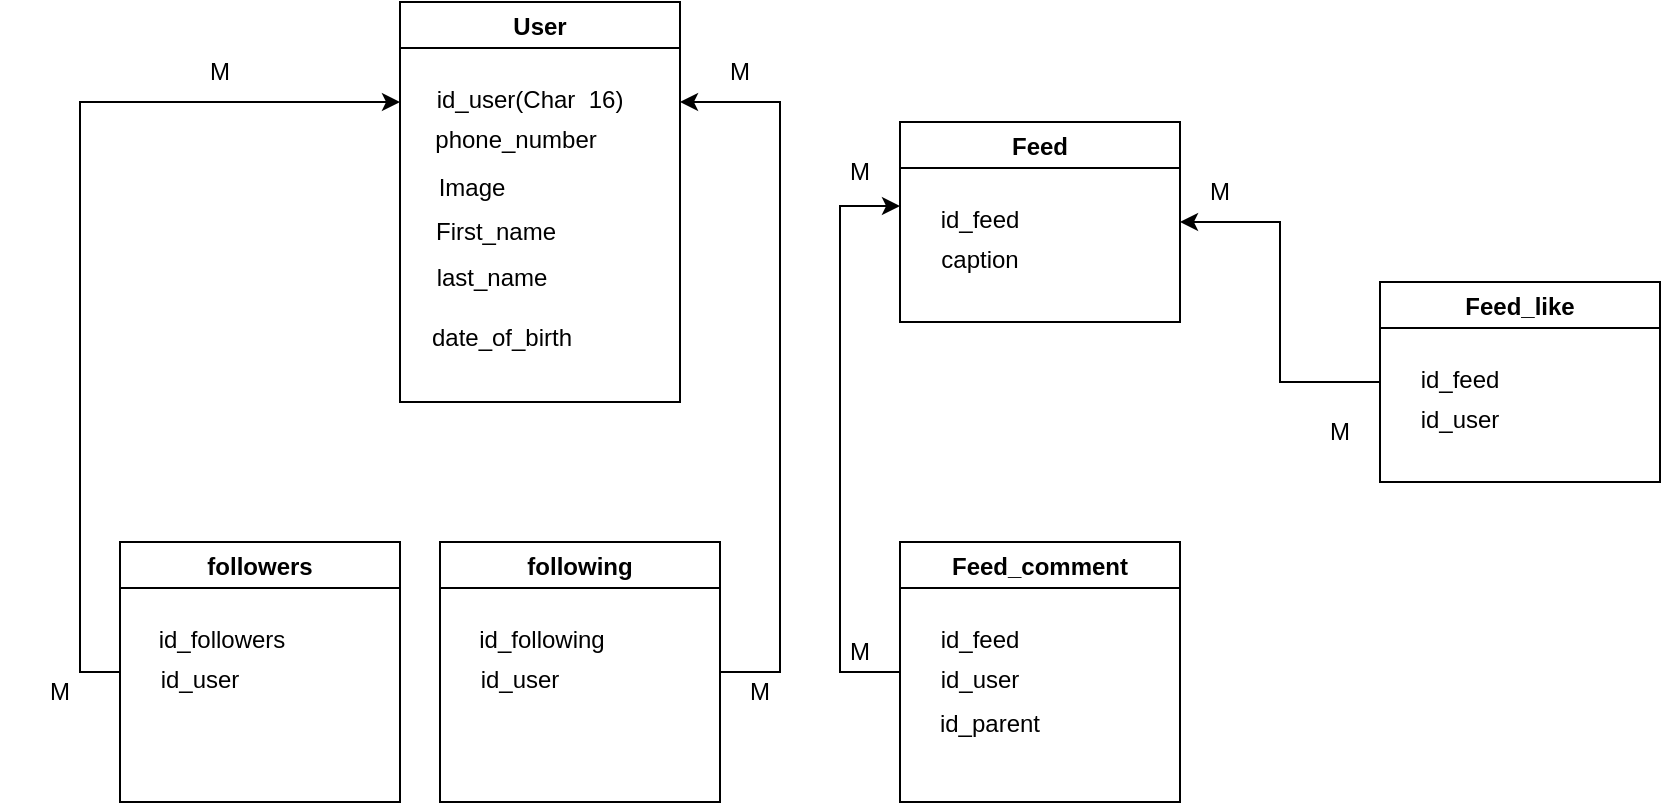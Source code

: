 <mxfile version="20.8.3" type="device" pages="2"><diagram id="wY3ambuY9k1ZrXuFccKR" name="Page-1"><mxGraphModel dx="1650" dy="388" grid="1" gridSize="10" guides="1" tooltips="1" connect="1" arrows="1" fold="1" page="1" pageScale="1" pageWidth="850" pageHeight="1100" math="0" shadow="0"><root><mxCell id="0"/><mxCell id="1" parent="0"/><mxCell id="ETIod2huaI09biCy7cMY-6" value="User" style="swimlane;" vertex="1" parent="1"><mxGeometry x="130" y="60" width="140" height="200" as="geometry"/></mxCell><mxCell id="ETIod2huaI09biCy7cMY-7" value="id_user(Char&amp;nbsp; 16)" style="text;html=1;strokeColor=none;fillColor=none;align=center;verticalAlign=middle;whiteSpace=wrap;rounded=0;" vertex="1" parent="ETIod2huaI09biCy7cMY-6"><mxGeometry x="10" y="34" width="110" height="30" as="geometry"/></mxCell><mxCell id="ETIod2huaI09biCy7cMY-10" value="phone_number" style="text;html=1;strokeColor=none;fillColor=none;align=center;verticalAlign=middle;whiteSpace=wrap;rounded=0;" vertex="1" parent="ETIod2huaI09biCy7cMY-6"><mxGeometry x="28" y="54" width="60" height="30" as="geometry"/></mxCell><mxCell id="ETIod2huaI09biCy7cMY-11" value="Image" style="text;html=1;strokeColor=none;fillColor=none;align=center;verticalAlign=middle;whiteSpace=wrap;rounded=0;" vertex="1" parent="ETIod2huaI09biCy7cMY-6"><mxGeometry x="6" y="78" width="60" height="30" as="geometry"/></mxCell><mxCell id="ETIod2huaI09biCy7cMY-12" value="First_name" style="text;html=1;strokeColor=none;fillColor=none;align=center;verticalAlign=middle;whiteSpace=wrap;rounded=0;" vertex="1" parent="ETIod2huaI09biCy7cMY-6"><mxGeometry x="18" y="100" width="60" height="30" as="geometry"/></mxCell><mxCell id="ETIod2huaI09biCy7cMY-13" value="last_name" style="text;html=1;strokeColor=none;fillColor=none;align=center;verticalAlign=middle;whiteSpace=wrap;rounded=0;" vertex="1" parent="ETIod2huaI09biCy7cMY-6"><mxGeometry x="16" y="123" width="60" height="30" as="geometry"/></mxCell><mxCell id="ETIod2huaI09biCy7cMY-14" value="date_of_birth" style="text;html=1;strokeColor=none;fillColor=none;align=center;verticalAlign=middle;whiteSpace=wrap;rounded=0;" vertex="1" parent="ETIod2huaI09biCy7cMY-6"><mxGeometry x="21" y="153" width="60" height="30" as="geometry"/></mxCell><mxCell id="ETIod2huaI09biCy7cMY-15" value="Feed" style="swimlane;" vertex="1" parent="1"><mxGeometry x="380" y="120" width="140" height="100" as="geometry"/></mxCell><mxCell id="ETIod2huaI09biCy7cMY-16" value="id_feed" style="text;html=1;strokeColor=none;fillColor=none;align=center;verticalAlign=middle;whiteSpace=wrap;rounded=0;" vertex="1" parent="ETIod2huaI09biCy7cMY-15"><mxGeometry x="10" y="34" width="60" height="30" as="geometry"/></mxCell><mxCell id="ETIod2huaI09biCy7cMY-17" value="caption" style="text;html=1;strokeColor=none;fillColor=none;align=center;verticalAlign=middle;whiteSpace=wrap;rounded=0;" vertex="1" parent="ETIod2huaI09biCy7cMY-15"><mxGeometry x="10" y="54" width="60" height="30" as="geometry"/></mxCell><mxCell id="ETIod2huaI09biCy7cMY-43" style="edgeStyle=orthogonalEdgeStyle;rounded=0;orthogonalLoop=1;jettySize=auto;html=1;entryX=1;entryY=0.5;entryDx=0;entryDy=0;" edge="1" parent="1" source="ETIod2huaI09biCy7cMY-23" target="ETIod2huaI09biCy7cMY-15"><mxGeometry relative="1" as="geometry"/></mxCell><mxCell id="ETIod2huaI09biCy7cMY-23" value="Feed_like" style="swimlane;" vertex="1" parent="1"><mxGeometry x="620" y="200" width="140" height="100" as="geometry"/></mxCell><mxCell id="ETIod2huaI09biCy7cMY-24" value="id_feed" style="text;html=1;strokeColor=none;fillColor=none;align=center;verticalAlign=middle;whiteSpace=wrap;rounded=0;" vertex="1" parent="ETIod2huaI09biCy7cMY-23"><mxGeometry x="10" y="34" width="60" height="30" as="geometry"/></mxCell><mxCell id="ETIod2huaI09biCy7cMY-25" value="id_user" style="text;html=1;strokeColor=none;fillColor=none;align=center;verticalAlign=middle;whiteSpace=wrap;rounded=0;" vertex="1" parent="ETIod2huaI09biCy7cMY-23"><mxGeometry x="10" y="54" width="60" height="30" as="geometry"/></mxCell><mxCell id="ETIod2huaI09biCy7cMY-44" style="edgeStyle=orthogonalEdgeStyle;rounded=0;orthogonalLoop=1;jettySize=auto;html=1;exitX=0;exitY=0.5;exitDx=0;exitDy=0;" edge="1" parent="1" source="ETIod2huaI09biCy7cMY-26"><mxGeometry relative="1" as="geometry"><mxPoint x="380" y="162" as="targetPoint"/><Array as="points"><mxPoint x="350" y="395"/><mxPoint x="350" y="162"/></Array></mxGeometry></mxCell><mxCell id="ETIod2huaI09biCy7cMY-26" value="Feed_comment" style="swimlane;" vertex="1" parent="1"><mxGeometry x="380" y="330" width="140" height="130" as="geometry"/></mxCell><mxCell id="ETIod2huaI09biCy7cMY-27" value="id_feed" style="text;html=1;strokeColor=none;fillColor=none;align=center;verticalAlign=middle;whiteSpace=wrap;rounded=0;" vertex="1" parent="ETIod2huaI09biCy7cMY-26"><mxGeometry x="10" y="34" width="60" height="30" as="geometry"/></mxCell><mxCell id="ETIod2huaI09biCy7cMY-28" value="id_user" style="text;html=1;strokeColor=none;fillColor=none;align=center;verticalAlign=middle;whiteSpace=wrap;rounded=0;" vertex="1" parent="ETIod2huaI09biCy7cMY-26"><mxGeometry x="10" y="54" width="60" height="30" as="geometry"/></mxCell><mxCell id="ETIod2huaI09biCy7cMY-35" value="id_parent" style="text;html=1;strokeColor=none;fillColor=none;align=center;verticalAlign=middle;whiteSpace=wrap;rounded=0;" vertex="1" parent="ETIod2huaI09biCy7cMY-26"><mxGeometry x="15" y="76" width="60" height="30" as="geometry"/></mxCell><mxCell id="ETIod2huaI09biCy7cMY-47" style="edgeStyle=orthogonalEdgeStyle;rounded=0;orthogonalLoop=1;jettySize=auto;html=1;entryX=1;entryY=0.25;entryDx=0;entryDy=0;exitX=1;exitY=0.5;exitDx=0;exitDy=0;" edge="1" parent="1" source="ETIod2huaI09biCy7cMY-36" target="ETIod2huaI09biCy7cMY-6"><mxGeometry relative="1" as="geometry"><Array as="points"><mxPoint x="320" y="395"/><mxPoint x="320" y="110"/></Array></mxGeometry></mxCell><mxCell id="ETIod2huaI09biCy7cMY-36" value="following" style="swimlane;" vertex="1" parent="1"><mxGeometry x="150" y="330" width="140" height="130" as="geometry"/></mxCell><mxCell id="ETIod2huaI09biCy7cMY-37" value="id_following" style="text;html=1;strokeColor=none;fillColor=none;align=center;verticalAlign=middle;whiteSpace=wrap;rounded=0;" vertex="1" parent="ETIod2huaI09biCy7cMY-36"><mxGeometry x="21" y="34" width="60" height="30" as="geometry"/></mxCell><mxCell id="ETIod2huaI09biCy7cMY-38" value="id_user" style="text;html=1;strokeColor=none;fillColor=none;align=center;verticalAlign=middle;whiteSpace=wrap;rounded=0;" vertex="1" parent="ETIod2huaI09biCy7cMY-36"><mxGeometry x="10" y="54" width="60" height="30" as="geometry"/></mxCell><mxCell id="ETIod2huaI09biCy7cMY-45" style="edgeStyle=orthogonalEdgeStyle;rounded=0;orthogonalLoop=1;jettySize=auto;html=1;exitX=0;exitY=0.5;exitDx=0;exitDy=0;entryX=0;entryY=0.25;entryDx=0;entryDy=0;" edge="1" parent="1" source="ETIod2huaI09biCy7cMY-40" target="ETIod2huaI09biCy7cMY-6"><mxGeometry relative="1" as="geometry"/></mxCell><mxCell id="ETIod2huaI09biCy7cMY-40" value="followers" style="swimlane;" vertex="1" parent="1"><mxGeometry x="-10" y="330" width="140" height="130" as="geometry"/></mxCell><mxCell id="ETIod2huaI09biCy7cMY-41" value="id_followers" style="text;html=1;strokeColor=none;fillColor=none;align=center;verticalAlign=middle;whiteSpace=wrap;rounded=0;" vertex="1" parent="ETIod2huaI09biCy7cMY-40"><mxGeometry x="21" y="34" width="60" height="30" as="geometry"/></mxCell><mxCell id="ETIod2huaI09biCy7cMY-42" value="id_user" style="text;html=1;strokeColor=none;fillColor=none;align=center;verticalAlign=middle;whiteSpace=wrap;rounded=0;" vertex="1" parent="ETIod2huaI09biCy7cMY-40"><mxGeometry x="10" y="54" width="60" height="30" as="geometry"/></mxCell><mxCell id="ETIod2huaI09biCy7cMY-48" value="M" style="text;html=1;strokeColor=none;fillColor=none;align=center;verticalAlign=middle;whiteSpace=wrap;rounded=0;" vertex="1" parent="1"><mxGeometry x="280" y="390" width="60" height="30" as="geometry"/></mxCell><mxCell id="ETIod2huaI09biCy7cMY-49" value="M" style="text;html=1;strokeColor=none;fillColor=none;align=center;verticalAlign=middle;whiteSpace=wrap;rounded=0;" vertex="1" parent="1"><mxGeometry x="270" y="80" width="60" height="30" as="geometry"/></mxCell><mxCell id="ETIod2huaI09biCy7cMY-50" value="M" style="text;html=1;strokeColor=none;fillColor=none;align=center;verticalAlign=middle;whiteSpace=wrap;rounded=0;" vertex="1" parent="1"><mxGeometry x="-70" y="390" width="60" height="30" as="geometry"/></mxCell><mxCell id="ETIod2huaI09biCy7cMY-51" value="M" style="text;html=1;strokeColor=none;fillColor=none;align=center;verticalAlign=middle;whiteSpace=wrap;rounded=0;" vertex="1" parent="1"><mxGeometry x="10" y="80" width="60" height="30" as="geometry"/></mxCell><mxCell id="ETIod2huaI09biCy7cMY-52" value="M" style="text;html=1;strokeColor=none;fillColor=none;align=center;verticalAlign=middle;whiteSpace=wrap;rounded=0;" vertex="1" parent="1"><mxGeometry x="330" y="370" width="60" height="30" as="geometry"/></mxCell><mxCell id="ETIod2huaI09biCy7cMY-53" value="M" style="text;html=1;strokeColor=none;fillColor=none;align=center;verticalAlign=middle;whiteSpace=wrap;rounded=0;" vertex="1" parent="1"><mxGeometry x="330" y="130" width="60" height="30" as="geometry"/></mxCell><mxCell id="ETIod2huaI09biCy7cMY-54" value="M" style="text;html=1;strokeColor=none;fillColor=none;align=center;verticalAlign=middle;whiteSpace=wrap;rounded=0;" vertex="1" parent="1"><mxGeometry x="510" y="140" width="60" height="30" as="geometry"/></mxCell><mxCell id="ETIod2huaI09biCy7cMY-55" value="M" style="text;html=1;strokeColor=none;fillColor=none;align=center;verticalAlign=middle;whiteSpace=wrap;rounded=0;" vertex="1" parent="1"><mxGeometry x="570" y="260" width="60" height="30" as="geometry"/></mxCell></root></mxGraphModel></diagram><diagram id="PmTgONJ847Iu-ExJ_vg2" name="Page-2"><mxGraphModel dx="1776" dy="449" grid="1" gridSize="10" guides="1" tooltips="1" connect="1" arrows="1" fold="1" page="1" pageScale="1" pageWidth="850" pageHeight="1100" math="0" shadow="0"><root><mxCell id="0"/><mxCell id="1" parent="0"/><mxCell id="cyVU9-x1LzTypsdFvu0r-1" value="User" style="swimlane;" vertex="1" parent="1"><mxGeometry x="-190" y="140" width="260" height="210" as="geometry"/></mxCell><mxCell id="cyVU9-x1LzTypsdFvu0r-2" value="id_user" style="text;html=1;strokeColor=none;fillColor=none;align=center;verticalAlign=middle;whiteSpace=wrap;rounded=0;" vertex="1" parent="cyVU9-x1LzTypsdFvu0r-1"><mxGeometry y="30" width="70" height="30" as="geometry"/></mxCell><mxCell id="cyVU9-x1LzTypsdFvu0r-3" value="phone_number" style="text;html=1;strokeColor=none;fillColor=none;align=center;verticalAlign=middle;whiteSpace=wrap;rounded=0;" vertex="1" parent="cyVU9-x1LzTypsdFvu0r-1"><mxGeometry x="28" y="54" width="60" height="30" as="geometry"/></mxCell><mxCell id="cyVU9-x1LzTypsdFvu0r-5" value="First_name" style="text;html=1;strokeColor=none;fillColor=none;align=center;verticalAlign=middle;whiteSpace=wrap;rounded=0;" vertex="1" parent="cyVU9-x1LzTypsdFvu0r-1"><mxGeometry x="18" y="76" width="60" height="30" as="geometry"/></mxCell><mxCell id="cyVU9-x1LzTypsdFvu0r-6" value="last_name" style="text;html=1;strokeColor=none;fillColor=none;align=center;verticalAlign=middle;whiteSpace=wrap;rounded=0;" vertex="1" parent="cyVU9-x1LzTypsdFvu0r-1"><mxGeometry x="16" y="102" width="60" height="30" as="geometry"/></mxCell><mxCell id="cyVU9-x1LzTypsdFvu0r-7" value="date_of_birth" style="text;html=1;strokeColor=none;fillColor=none;align=center;verticalAlign=middle;whiteSpace=wrap;rounded=0;" vertex="1" parent="cyVU9-x1LzTypsdFvu0r-1"><mxGeometry x="23" y="127" width="60" height="30" as="geometry"/></mxCell><mxCell id="cyVU9-x1LzTypsdFvu0r-8" value="Char(36)" style="text;html=1;strokeColor=none;fillColor=none;align=center;verticalAlign=middle;whiteSpace=wrap;rounded=0;" vertex="1" parent="cyVU9-x1LzTypsdFvu0r-1"><mxGeometry x="140" y="36" width="50" height="20" as="geometry"/></mxCell><mxCell id="cyVU9-x1LzTypsdFvu0r-9" value="Varchar(255)" style="text;html=1;strokeColor=none;fillColor=none;align=center;verticalAlign=middle;whiteSpace=wrap;rounded=0;" vertex="1" parent="cyVU9-x1LzTypsdFvu0r-1"><mxGeometry x="150" y="57" width="50" height="20" as="geometry"/></mxCell><mxCell id="cyVU9-x1LzTypsdFvu0r-10" value="Varchar(255)" style="text;html=1;strokeColor=none;fillColor=none;align=center;verticalAlign=middle;whiteSpace=wrap;rounded=0;" vertex="1" parent="cyVU9-x1LzTypsdFvu0r-1"><mxGeometry x="150" y="78" width="50" height="20" as="geometry"/></mxCell><mxCell id="cyVU9-x1LzTypsdFvu0r-11" value="Varchar(255)" style="text;html=1;strokeColor=none;fillColor=none;align=center;verticalAlign=middle;whiteSpace=wrap;rounded=0;" vertex="1" parent="cyVU9-x1LzTypsdFvu0r-1"><mxGeometry x="150" y="104" width="50" height="20" as="geometry"/></mxCell><mxCell id="cyVU9-x1LzTypsdFvu0r-12" value="Varchar(255)" style="text;html=1;strokeColor=none;fillColor=none;align=center;verticalAlign=middle;whiteSpace=wrap;rounded=0;" vertex="1" parent="cyVU9-x1LzTypsdFvu0r-1"><mxGeometry x="150" y="130" width="50" height="20" as="geometry"/></mxCell><mxCell id="cyVU9-x1LzTypsdFvu0r-24" value="email" style="text;html=1;strokeColor=none;fillColor=none;align=center;verticalAlign=middle;whiteSpace=wrap;rounded=0;" vertex="1" parent="cyVU9-x1LzTypsdFvu0r-1"><mxGeometry x="5" y="148" width="60" height="30" as="geometry"/></mxCell><mxCell id="cyVU9-x1LzTypsdFvu0r-25" value="Varchar(255)" style="text;html=1;strokeColor=none;fillColor=none;align=center;verticalAlign=middle;whiteSpace=wrap;rounded=0;" vertex="1" parent="cyVU9-x1LzTypsdFvu0r-1"><mxGeometry x="150" y="153" width="50" height="20" as="geometry"/></mxCell><mxCell id="cyVU9-x1LzTypsdFvu0r-26" value="username" style="text;html=1;strokeColor=none;fillColor=none;align=center;verticalAlign=middle;whiteSpace=wrap;rounded=0;" vertex="1" parent="cyVU9-x1LzTypsdFvu0r-1"><mxGeometry x="17" y="167" width="60" height="30" as="geometry"/></mxCell><mxCell id="cyVU9-x1LzTypsdFvu0r-27" value="Varchar(255)" style="text;html=1;strokeColor=none;fillColor=none;align=center;verticalAlign=middle;whiteSpace=wrap;rounded=0;" vertex="1" parent="cyVU9-x1LzTypsdFvu0r-1"><mxGeometry x="151" y="175" width="50" height="20" as="geometry"/></mxCell><mxCell id="ifVgXKc3hXdPlk1Yto6e-1" value="Feed" style="swimlane;" vertex="1" parent="1"><mxGeometry x="350" y="150" width="160" height="140" as="geometry"/></mxCell><mxCell id="ifVgXKc3hXdPlk1Yto6e-2" value="id" style="text;html=1;strokeColor=none;fillColor=none;align=center;verticalAlign=middle;whiteSpace=wrap;rounded=0;" vertex="1" parent="ifVgXKc3hXdPlk1Yto6e-1"><mxGeometry y="35" width="60" height="30" as="geometry"/></mxCell><mxCell id="ifVgXKc3hXdPlk1Yto6e-3" value="caption" style="text;html=1;strokeColor=none;fillColor=none;align=center;verticalAlign=middle;whiteSpace=wrap;rounded=0;" vertex="1" parent="ifVgXKc3hXdPlk1Yto6e-1"><mxGeometry x="10" y="54" width="60" height="30" as="geometry"/></mxCell><mxCell id="ifVgXKc3hXdPlk1Yto6e-7" value="created_at" style="text;html=1;strokeColor=none;fillColor=none;align=center;verticalAlign=middle;whiteSpace=wrap;rounded=0;" vertex="1" parent="ifVgXKc3hXdPlk1Yto6e-1"><mxGeometry x="20" y="73" width="60" height="30" as="geometry"/></mxCell><mxCell id="ifVgXKc3hXdPlk1Yto6e-8" value="updated_at" style="text;html=1;strokeColor=none;fillColor=none;align=center;verticalAlign=middle;whiteSpace=wrap;rounded=0;" vertex="1" parent="ifVgXKc3hXdPlk1Yto6e-1"><mxGeometry x="20" y="95" width="60" height="30" as="geometry"/></mxCell><mxCell id="ifVgXKc3hXdPlk1Yto6e-9" value="char(36)" style="text;html=1;strokeColor=none;fillColor=none;align=center;verticalAlign=middle;whiteSpace=wrap;rounded=0;" vertex="1" parent="ifVgXKc3hXdPlk1Yto6e-1"><mxGeometry x="90" y="35" width="60" height="30" as="geometry"/></mxCell><mxCell id="ifVgXKc3hXdPlk1Yto6e-10" value="Text" style="text;html=1;strokeColor=none;fillColor=none;align=center;verticalAlign=middle;whiteSpace=wrap;rounded=0;" vertex="1" parent="ifVgXKc3hXdPlk1Yto6e-1"><mxGeometry x="87" y="54" width="60" height="30" as="geometry"/></mxCell><mxCell id="ifVgXKc3hXdPlk1Yto6e-11" value="timestamp" style="text;html=1;strokeColor=none;fillColor=none;align=center;verticalAlign=middle;whiteSpace=wrap;rounded=0;" vertex="1" parent="ifVgXKc3hXdPlk1Yto6e-1"><mxGeometry x="90" y="73" width="60" height="30" as="geometry"/></mxCell><mxCell id="ifVgXKc3hXdPlk1Yto6e-12" value="timestamp" style="text;html=1;strokeColor=none;fillColor=none;align=center;verticalAlign=middle;whiteSpace=wrap;rounded=0;" vertex="1" parent="ifVgXKc3hXdPlk1Yto6e-1"><mxGeometry x="90" y="95" width="60" height="30" as="geometry"/></mxCell><mxCell id="ifVgXKc3hXdPlk1Yto6e-79" style="edgeStyle=orthogonalEdgeStyle;rounded=0;orthogonalLoop=1;jettySize=auto;html=1;exitX=1;exitY=0.25;exitDx=0;exitDy=0;entryX=1;entryY=0.25;entryDx=0;entryDy=0;" edge="1" parent="1" source="ifVgXKc3hXdPlk1Yto6e-13" target="ifVgXKc3hXdPlk1Yto6e-1"><mxGeometry relative="1" as="geometry"/></mxCell><mxCell id="ifVgXKc3hXdPlk1Yto6e-13" value="Feed_comment" style="swimlane;" vertex="1" parent="1"><mxGeometry x="600" y="410" width="160" height="190" as="geometry"/></mxCell><mxCell id="ifVgXKc3hXdPlk1Yto6e-14" value="id" style="text;html=1;strokeColor=none;fillColor=none;align=center;verticalAlign=middle;whiteSpace=wrap;rounded=0;" vertex="1" parent="ifVgXKc3hXdPlk1Yto6e-13"><mxGeometry x="-3" y="35" width="60" height="30" as="geometry"/></mxCell><mxCell id="ifVgXKc3hXdPlk1Yto6e-15" value="comment" style="text;html=1;strokeColor=none;fillColor=none;align=center;verticalAlign=middle;whiteSpace=wrap;rounded=0;" vertex="1" parent="ifVgXKc3hXdPlk1Yto6e-13"><mxGeometry x="16" y="92" width="60" height="30" as="geometry"/></mxCell><mxCell id="ifVgXKc3hXdPlk1Yto6e-16" value="created_at" style="text;html=1;strokeColor=none;fillColor=none;align=center;verticalAlign=middle;whiteSpace=wrap;rounded=0;" vertex="1" parent="ifVgXKc3hXdPlk1Yto6e-13"><mxGeometry x="20" y="111" width="60" height="30" as="geometry"/></mxCell><mxCell id="ifVgXKc3hXdPlk1Yto6e-17" value="updated_at" style="text;html=1;strokeColor=none;fillColor=none;align=center;verticalAlign=middle;whiteSpace=wrap;rounded=0;" vertex="1" parent="ifVgXKc3hXdPlk1Yto6e-13"><mxGeometry x="20" y="133" width="60" height="30" as="geometry"/></mxCell><mxCell id="ifVgXKc3hXdPlk1Yto6e-18" value="char(36)" style="text;html=1;strokeColor=none;fillColor=none;align=center;verticalAlign=middle;whiteSpace=wrap;rounded=0;" vertex="1" parent="ifVgXKc3hXdPlk1Yto6e-13"><mxGeometry x="90" y="35" width="60" height="30" as="geometry"/></mxCell><mxCell id="ifVgXKc3hXdPlk1Yto6e-19" value="Text" style="text;html=1;strokeColor=none;fillColor=none;align=center;verticalAlign=middle;whiteSpace=wrap;rounded=0;" vertex="1" parent="ifVgXKc3hXdPlk1Yto6e-13"><mxGeometry x="87" y="92" width="60" height="30" as="geometry"/></mxCell><mxCell id="ifVgXKc3hXdPlk1Yto6e-20" value="timestamp" style="text;html=1;strokeColor=none;fillColor=none;align=center;verticalAlign=middle;whiteSpace=wrap;rounded=0;" vertex="1" parent="ifVgXKc3hXdPlk1Yto6e-13"><mxGeometry x="90" y="111" width="60" height="30" as="geometry"/></mxCell><mxCell id="ifVgXKc3hXdPlk1Yto6e-21" value="timestamp" style="text;html=1;strokeColor=none;fillColor=none;align=center;verticalAlign=middle;whiteSpace=wrap;rounded=0;" vertex="1" parent="ifVgXKc3hXdPlk1Yto6e-13"><mxGeometry x="90" y="133" width="60" height="30" as="geometry"/></mxCell><mxCell id="ifVgXKc3hXdPlk1Yto6e-22" value="id_feed" style="text;html=1;strokeColor=none;fillColor=none;align=center;verticalAlign=middle;whiteSpace=wrap;rounded=0;" vertex="1" parent="ifVgXKc3hXdPlk1Yto6e-13"><mxGeometry x="11" y="51" width="60" height="30" as="geometry"/></mxCell><mxCell id="ifVgXKc3hXdPlk1Yto6e-24" value="id_parent" style="text;html=1;strokeColor=none;fillColor=none;align=center;verticalAlign=middle;whiteSpace=wrap;rounded=0;" vertex="1" parent="ifVgXKc3hXdPlk1Yto6e-13"><mxGeometry x="16" y="70" width="60" height="30" as="geometry"/></mxCell><mxCell id="ifVgXKc3hXdPlk1Yto6e-25" value="Varchar(255)" style="text;html=1;strokeColor=none;fillColor=none;align=center;verticalAlign=middle;whiteSpace=wrap;rounded=0;" vertex="1" parent="ifVgXKc3hXdPlk1Yto6e-13"><mxGeometry x="87" y="51" width="60" height="30" as="geometry"/></mxCell><mxCell id="ifVgXKc3hXdPlk1Yto6e-26" value="Varchar(255)" style="text;html=1;strokeColor=none;fillColor=none;align=center;verticalAlign=middle;whiteSpace=wrap;rounded=0;" vertex="1" parent="ifVgXKc3hXdPlk1Yto6e-13"><mxGeometry x="87" y="70" width="60" height="30" as="geometry"/></mxCell><mxCell id="ifVgXKc3hXdPlk1Yto6e-77" style="edgeStyle=orthogonalEdgeStyle;rounded=0;orthogonalLoop=1;jettySize=auto;html=1;exitX=1;exitY=0.5;exitDx=0;exitDy=0;" edge="1" parent="1" source="ifVgXKc3hXdPlk1Yto6e-27"><mxGeometry relative="1" as="geometry"><mxPoint x="510" y="200" as="targetPoint"/><Array as="points"><mxPoint x="530" y="420"/><mxPoint x="560" y="420"/><mxPoint x="560" y="200"/></Array></mxGeometry></mxCell><mxCell id="ifVgXKc3hXdPlk1Yto6e-27" value="Feed_like" style="swimlane;" vertex="1" parent="1"><mxGeometry x="370" y="370" width="160" height="160" as="geometry"/></mxCell><mxCell id="ifVgXKc3hXdPlk1Yto6e-28" value="id" style="text;html=1;strokeColor=none;fillColor=none;align=center;verticalAlign=middle;whiteSpace=wrap;rounded=0;" vertex="1" parent="ifVgXKc3hXdPlk1Yto6e-27"><mxGeometry x="-3" y="35" width="60" height="30" as="geometry"/></mxCell><mxCell id="ifVgXKc3hXdPlk1Yto6e-30" value="created_at" style="text;html=1;strokeColor=none;fillColor=none;align=center;verticalAlign=middle;whiteSpace=wrap;rounded=0;" vertex="1" parent="ifVgXKc3hXdPlk1Yto6e-27"><mxGeometry x="20" y="91" width="60" height="30" as="geometry"/></mxCell><mxCell id="ifVgXKc3hXdPlk1Yto6e-31" value="updated_at" style="text;html=1;strokeColor=none;fillColor=none;align=center;verticalAlign=middle;whiteSpace=wrap;rounded=0;" vertex="1" parent="ifVgXKc3hXdPlk1Yto6e-27"><mxGeometry x="20" y="113" width="60" height="30" as="geometry"/></mxCell><mxCell id="ifVgXKc3hXdPlk1Yto6e-32" value="char(36)" style="text;html=1;strokeColor=none;fillColor=none;align=center;verticalAlign=middle;whiteSpace=wrap;rounded=0;" vertex="1" parent="ifVgXKc3hXdPlk1Yto6e-27"><mxGeometry x="90" y="35" width="60" height="30" as="geometry"/></mxCell><mxCell id="ifVgXKc3hXdPlk1Yto6e-34" value="timestamp" style="text;html=1;strokeColor=none;fillColor=none;align=center;verticalAlign=middle;whiteSpace=wrap;rounded=0;" vertex="1" parent="ifVgXKc3hXdPlk1Yto6e-27"><mxGeometry x="90" y="91" width="60" height="30" as="geometry"/></mxCell><mxCell id="ifVgXKc3hXdPlk1Yto6e-35" value="timestamp" style="text;html=1;strokeColor=none;fillColor=none;align=center;verticalAlign=middle;whiteSpace=wrap;rounded=0;" vertex="1" parent="ifVgXKc3hXdPlk1Yto6e-27"><mxGeometry x="90" y="113" width="60" height="30" as="geometry"/></mxCell><mxCell id="ifVgXKc3hXdPlk1Yto6e-36" value="id_feed" style="text;html=1;strokeColor=none;fillColor=none;align=center;verticalAlign=middle;whiteSpace=wrap;rounded=0;" vertex="1" parent="ifVgXKc3hXdPlk1Yto6e-27"><mxGeometry x="11" y="51" width="60" height="30" as="geometry"/></mxCell><mxCell id="ifVgXKc3hXdPlk1Yto6e-37" value="id_user" style="text;html=1;strokeColor=none;fillColor=none;align=center;verticalAlign=middle;whiteSpace=wrap;rounded=0;" vertex="1" parent="ifVgXKc3hXdPlk1Yto6e-27"><mxGeometry x="10" y="70" width="60" height="30" as="geometry"/></mxCell><mxCell id="ifVgXKc3hXdPlk1Yto6e-38" value="Varchar(255)" style="text;html=1;strokeColor=none;fillColor=none;align=center;verticalAlign=middle;whiteSpace=wrap;rounded=0;" vertex="1" parent="ifVgXKc3hXdPlk1Yto6e-27"><mxGeometry x="87" y="51" width="60" height="30" as="geometry"/></mxCell><mxCell id="ifVgXKc3hXdPlk1Yto6e-39" value="Varchar(255)" style="text;html=1;strokeColor=none;fillColor=none;align=center;verticalAlign=middle;whiteSpace=wrap;rounded=0;" vertex="1" parent="ifVgXKc3hXdPlk1Yto6e-27"><mxGeometry x="87" y="70" width="60" height="30" as="geometry"/></mxCell><mxCell id="ifVgXKc3hXdPlk1Yto6e-78" style="edgeStyle=orthogonalEdgeStyle;rounded=0;orthogonalLoop=1;jettySize=auto;html=1;exitX=1;exitY=0.5;exitDx=0;exitDy=0;entryX=0;entryY=0.25;entryDx=0;entryDy=0;" edge="1" parent="1" source="ifVgXKc3hXdPlk1Yto6e-40" target="ifVgXKc3hXdPlk1Yto6e-2"><mxGeometry relative="1" as="geometry"><Array as="points"><mxPoint x="280" y="420"/><mxPoint x="315" y="420"/><mxPoint x="315" y="193"/></Array></mxGeometry></mxCell><mxCell id="ifVgXKc3hXdPlk1Yto6e-82" style="edgeStyle=orthogonalEdgeStyle;rounded=0;orthogonalLoop=1;jettySize=auto;html=1;exitX=0;exitY=0.5;exitDx=0;exitDy=0;entryX=1;entryY=0.25;entryDx=0;entryDy=0;" edge="1" parent="1" source="ifVgXKc3hXdPlk1Yto6e-40" target="cyVU9-x1LzTypsdFvu0r-1"><mxGeometry relative="1" as="geometry"><Array as="points"><mxPoint x="120" y="450"/><mxPoint x="95" y="450"/><mxPoint x="95" y="193"/></Array></mxGeometry></mxCell><mxCell id="ifVgXKc3hXdPlk1Yto6e-40" value="Feed_share" style="swimlane;" vertex="1" parent="1"><mxGeometry x="120" y="370" width="160" height="150" as="geometry"/></mxCell><mxCell id="ifVgXKc3hXdPlk1Yto6e-41" value="id" style="text;html=1;strokeColor=none;fillColor=none;align=center;verticalAlign=middle;whiteSpace=wrap;rounded=0;" vertex="1" parent="ifVgXKc3hXdPlk1Yto6e-40"><mxGeometry x="-3" y="35" width="60" height="30" as="geometry"/></mxCell><mxCell id="ifVgXKc3hXdPlk1Yto6e-43" value="created_at" style="text;html=1;strokeColor=none;fillColor=none;align=center;verticalAlign=middle;whiteSpace=wrap;rounded=0;" vertex="1" parent="ifVgXKc3hXdPlk1Yto6e-40"><mxGeometry x="20" y="93" width="60" height="30" as="geometry"/></mxCell><mxCell id="ifVgXKc3hXdPlk1Yto6e-44" value="updated_at" style="text;html=1;strokeColor=none;fillColor=none;align=center;verticalAlign=middle;whiteSpace=wrap;rounded=0;" vertex="1" parent="ifVgXKc3hXdPlk1Yto6e-40"><mxGeometry x="20" y="115" width="60" height="30" as="geometry"/></mxCell><mxCell id="ifVgXKc3hXdPlk1Yto6e-45" value="char(36)" style="text;html=1;strokeColor=none;fillColor=none;align=center;verticalAlign=middle;whiteSpace=wrap;rounded=0;" vertex="1" parent="ifVgXKc3hXdPlk1Yto6e-40"><mxGeometry x="90" y="35" width="60" height="30" as="geometry"/></mxCell><mxCell id="ifVgXKc3hXdPlk1Yto6e-47" value="timestamp" style="text;html=1;strokeColor=none;fillColor=none;align=center;verticalAlign=middle;whiteSpace=wrap;rounded=0;" vertex="1" parent="ifVgXKc3hXdPlk1Yto6e-40"><mxGeometry x="90" y="93" width="60" height="30" as="geometry"/></mxCell><mxCell id="ifVgXKc3hXdPlk1Yto6e-48" value="timestamp" style="text;html=1;strokeColor=none;fillColor=none;align=center;verticalAlign=middle;whiteSpace=wrap;rounded=0;" vertex="1" parent="ifVgXKc3hXdPlk1Yto6e-40"><mxGeometry x="90" y="115" width="60" height="30" as="geometry"/></mxCell><mxCell id="ifVgXKc3hXdPlk1Yto6e-49" value="id_feed" style="text;html=1;strokeColor=none;fillColor=none;align=center;verticalAlign=middle;whiteSpace=wrap;rounded=0;" vertex="1" parent="ifVgXKc3hXdPlk1Yto6e-40"><mxGeometry x="11" y="51" width="60" height="30" as="geometry"/></mxCell><mxCell id="ifVgXKc3hXdPlk1Yto6e-50" value="id_user" style="text;html=1;strokeColor=none;fillColor=none;align=center;verticalAlign=middle;whiteSpace=wrap;rounded=0;" vertex="1" parent="ifVgXKc3hXdPlk1Yto6e-40"><mxGeometry x="10" y="70" width="60" height="30" as="geometry"/></mxCell><mxCell id="ifVgXKc3hXdPlk1Yto6e-51" value="Varchar(255)" style="text;html=1;strokeColor=none;fillColor=none;align=center;verticalAlign=middle;whiteSpace=wrap;rounded=0;" vertex="1" parent="ifVgXKc3hXdPlk1Yto6e-40"><mxGeometry x="87" y="51" width="60" height="30" as="geometry"/></mxCell><mxCell id="ifVgXKc3hXdPlk1Yto6e-52" value="Varchar(255)" style="text;html=1;strokeColor=none;fillColor=none;align=center;verticalAlign=middle;whiteSpace=wrap;rounded=0;" vertex="1" parent="ifVgXKc3hXdPlk1Yto6e-40"><mxGeometry x="87" y="70" width="60" height="30" as="geometry"/></mxCell><mxCell id="ifVgXKc3hXdPlk1Yto6e-87" style="edgeStyle=orthogonalEdgeStyle;rounded=0;orthogonalLoop=1;jettySize=auto;html=1;" edge="1" parent="1" source="ifVgXKc3hXdPlk1Yto6e-54" target="cyVU9-x1LzTypsdFvu0r-2"><mxGeometry relative="1" as="geometry"><mxPoint x="-200" y="210" as="targetPoint"/><Array as="points"><mxPoint x="-230" y="80"/><mxPoint x="-230" y="190"/></Array></mxGeometry></mxCell><mxCell id="ifVgXKc3hXdPlk1Yto6e-54" value="Following" style="swimlane;" vertex="1" parent="1"><mxGeometry x="130" y="10" width="160" height="190" as="geometry"/></mxCell><mxCell id="ifVgXKc3hXdPlk1Yto6e-55" value="id" style="text;html=1;strokeColor=none;fillColor=none;align=center;verticalAlign=middle;whiteSpace=wrap;rounded=0;" vertex="1" parent="ifVgXKc3hXdPlk1Yto6e-54"><mxGeometry x="-3" y="35" width="60" height="30" as="geometry"/></mxCell><mxCell id="ifVgXKc3hXdPlk1Yto6e-57" value="created_at" style="text;html=1;strokeColor=none;fillColor=none;align=center;verticalAlign=middle;whiteSpace=wrap;rounded=0;" vertex="1" parent="ifVgXKc3hXdPlk1Yto6e-54"><mxGeometry x="20" y="74" width="60" height="30" as="geometry"/></mxCell><mxCell id="ifVgXKc3hXdPlk1Yto6e-58" value="updated_at" style="text;html=1;strokeColor=none;fillColor=none;align=center;verticalAlign=middle;whiteSpace=wrap;rounded=0;" vertex="1" parent="ifVgXKc3hXdPlk1Yto6e-54"><mxGeometry x="20" y="96" width="60" height="30" as="geometry"/></mxCell><mxCell id="ifVgXKc3hXdPlk1Yto6e-59" value="char(36)" style="text;html=1;strokeColor=none;fillColor=none;align=center;verticalAlign=middle;whiteSpace=wrap;rounded=0;" vertex="1" parent="ifVgXKc3hXdPlk1Yto6e-54"><mxGeometry x="90" y="35" width="60" height="30" as="geometry"/></mxCell><mxCell id="ifVgXKc3hXdPlk1Yto6e-61" value="timestamp" style="text;html=1;strokeColor=none;fillColor=none;align=center;verticalAlign=middle;whiteSpace=wrap;rounded=0;" vertex="1" parent="ifVgXKc3hXdPlk1Yto6e-54"><mxGeometry x="90" y="74" width="60" height="30" as="geometry"/></mxCell><mxCell id="ifVgXKc3hXdPlk1Yto6e-62" value="timestamp" style="text;html=1;strokeColor=none;fillColor=none;align=center;verticalAlign=middle;whiteSpace=wrap;rounded=0;" vertex="1" parent="ifVgXKc3hXdPlk1Yto6e-54"><mxGeometry x="90" y="96" width="60" height="30" as="geometry"/></mxCell><mxCell id="ifVgXKc3hXdPlk1Yto6e-64" value="id_user" style="text;html=1;strokeColor=none;fillColor=none;align=center;verticalAlign=middle;whiteSpace=wrap;rounded=0;" vertex="1" parent="ifVgXKc3hXdPlk1Yto6e-54"><mxGeometry x="10" y="53" width="60" height="30" as="geometry"/></mxCell><mxCell id="ifVgXKc3hXdPlk1Yto6e-66" value="Varchar(255)" style="text;html=1;strokeColor=none;fillColor=none;align=center;verticalAlign=middle;whiteSpace=wrap;rounded=0;" vertex="1" parent="ifVgXKc3hXdPlk1Yto6e-54"><mxGeometry x="87" y="53" width="60" height="30" as="geometry"/></mxCell><mxCell id="ifVgXKc3hXdPlk1Yto6e-105" value="followers" style="text;html=1;strokeColor=none;fillColor=none;align=center;verticalAlign=middle;whiteSpace=wrap;rounded=0;" vertex="1" parent="ifVgXKc3hXdPlk1Yto6e-54"><mxGeometry x="14" y="117" width="60" height="30" as="geometry"/></mxCell><mxCell id="ifVgXKc3hXdPlk1Yto6e-89" value="M" style="text;html=1;strokeColor=none;fillColor=none;align=center;verticalAlign=middle;whiteSpace=wrap;rounded=0;" vertex="1" parent="1"><mxGeometry x="750" y="460" width="60" height="30" as="geometry"/></mxCell><mxCell id="ifVgXKc3hXdPlk1Yto6e-91" value="M" style="text;html=1;strokeColor=none;fillColor=none;align=center;verticalAlign=middle;whiteSpace=wrap;rounded=0;" vertex="1" parent="1"><mxGeometry x="540" y="150" width="60" height="30" as="geometry"/></mxCell><mxCell id="ifVgXKc3hXdPlk1Yto6e-92" value="M" style="text;html=1;strokeColor=none;fillColor=none;align=center;verticalAlign=middle;whiteSpace=wrap;rounded=0;" vertex="1" parent="1"><mxGeometry x="520" y="420" width="60" height="30" as="geometry"/></mxCell><mxCell id="ifVgXKc3hXdPlk1Yto6e-93" value="M" style="text;html=1;strokeColor=none;fillColor=none;align=center;verticalAlign=middle;whiteSpace=wrap;rounded=0;" vertex="1" parent="1"><mxGeometry x="510" y="205" width="60" height="30" as="geometry"/></mxCell><mxCell id="ifVgXKc3hXdPlk1Yto6e-94" value="M" style="text;html=1;strokeColor=none;fillColor=none;align=center;verticalAlign=middle;whiteSpace=wrap;rounded=0;" vertex="1" parent="1"><mxGeometry x="270" y="420" width="60" height="30" as="geometry"/></mxCell><mxCell id="ifVgXKc3hXdPlk1Yto6e-95" value="M" style="text;html=1;strokeColor=none;fillColor=none;align=center;verticalAlign=middle;whiteSpace=wrap;rounded=0;" vertex="1" parent="1"><mxGeometry x="290" y="160" width="60" height="30" as="geometry"/></mxCell><mxCell id="ifVgXKc3hXdPlk1Yto6e-96" value="M" style="text;html=1;strokeColor=none;fillColor=none;align=center;verticalAlign=middle;whiteSpace=wrap;rounded=0;" vertex="1" parent="1"><mxGeometry x="70" y="450" width="60" height="30" as="geometry"/></mxCell><mxCell id="ifVgXKc3hXdPlk1Yto6e-97" value="M" style="text;html=1;strokeColor=none;fillColor=none;align=center;verticalAlign=middle;whiteSpace=wrap;rounded=0;" vertex="1" parent="1"><mxGeometry x="60" y="160" width="60" height="30" as="geometry"/></mxCell><mxCell id="ifVgXKc3hXdPlk1Yto6e-99" value="M" style="text;html=1;strokeColor=none;fillColor=none;align=center;verticalAlign=middle;whiteSpace=wrap;rounded=0;" vertex="1" parent="1"><mxGeometry x="-240" y="150" width="60" height="30" as="geometry"/></mxCell><mxCell id="ifVgXKc3hXdPlk1Yto6e-100" value="M" style="text;html=1;strokeColor=none;fillColor=none;align=center;verticalAlign=middle;whiteSpace=wrap;rounded=0;" vertex="1" parent="1"><mxGeometry x="70" y="78" width="60" height="30" as="geometry"/></mxCell></root></mxGraphModel></diagram></mxfile>